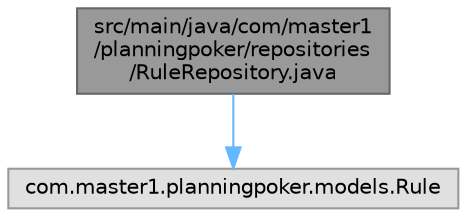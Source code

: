 digraph "src/main/java/com/master1/planningpoker/repositories/RuleRepository.java"
{
 // LATEX_PDF_SIZE
  bgcolor="transparent";
  edge [fontname=Helvetica,fontsize=10,labelfontname=Helvetica,labelfontsize=10];
  node [fontname=Helvetica,fontsize=10,shape=box,height=0.2,width=0.4];
  Node1 [id="Node000001",label="src/main/java/com/master1\l/planningpoker/repositories\l/RuleRepository.java",height=0.2,width=0.4,color="gray40", fillcolor="grey60", style="filled", fontcolor="black",tooltip=" "];
  Node1 -> Node2 [id="edge1_Node000001_Node000002",color="steelblue1",style="solid",tooltip=" "];
  Node2 [id="Node000002",label="com.master1.planningpoker.models.Rule",height=0.2,width=0.4,color="grey60", fillcolor="#E0E0E0", style="filled",tooltip=" "];
}
